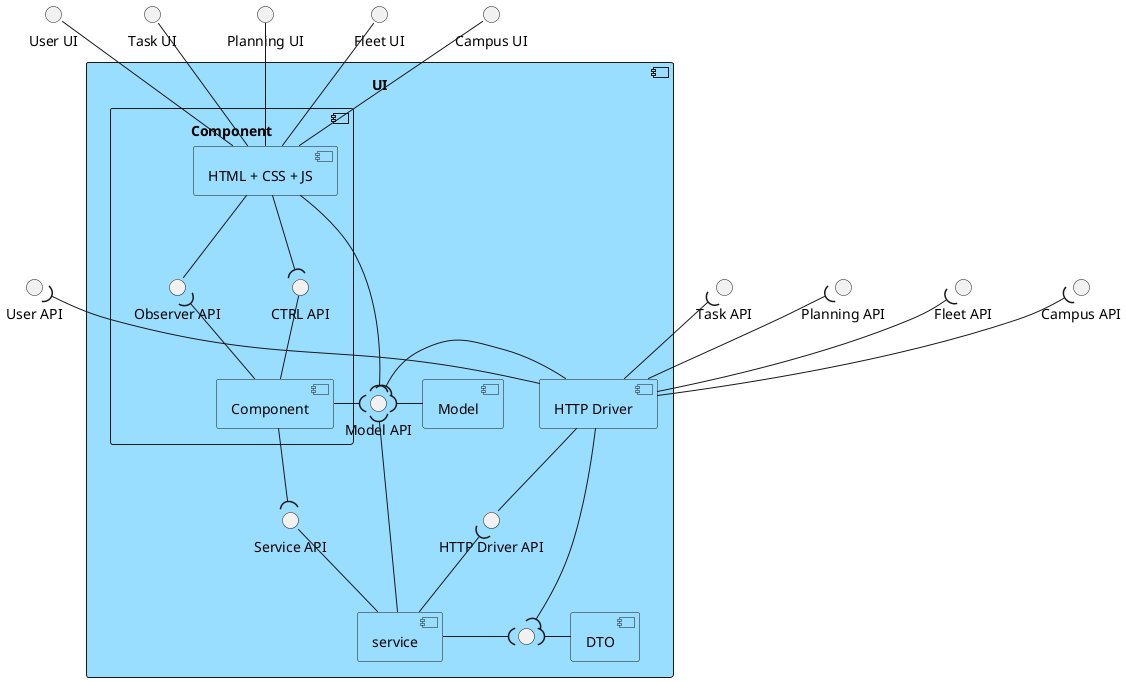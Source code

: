 @startuml Implementation_UI_View_lv3

<style>
component {
    BackgroundColor #99ddff
}
</style>


interface "Campus UI" as campus
interface "Fleet UI" as fleet
interface "Planning UI" as planning
interface "Task UI" as task
interface "User UI" as user

interface "Campus API" as campus_API
interface "Fleet API" as fleet_API
interface "Planning API" as planning_API
interface "Task API" as task_API
interface "User API" as user_API

component "UI" as ui{

    interface "Model API" as Model_API
    interface "Service API" as Service_API
    interface "HTTP Driver API" as Driver_API
    
    component "Component" as x {
        interface "CTRL API" as CTRL_API
        interface "Observer API" as Observer_API

        component "HTML + CSS + JS" as html
        component "Component" as component

        component -up- CTRL_API
        html -down-( CTRL_API

        html -down- Observer_API
        component -up-( Observer_API
    
    }

    component "service" as service
    component "HTTP Driver" as driver 
    component "Model" as model

    component -down-( Service_API
    service -up- Service_API
    driver -left-( Model_API
    html -right-( Model_API
    component -right-( Model_API
    service -right-( Model_API
    model -left-( Model_API
    driver -down- Driver_API
    service -up-( Driver_API

    component "DTO" as dto
    interface " " as DTO_API
    dto -left-( DTO_API
    service -right-( DTO_API
    driver -down-( DTO_API

}

html -up- campus
html -up- fleet
html -up- planning
html -up- task
html -up- user

driver -up-( campus_API
driver -up-( fleet_API
driver -up-( planning_API
driver -up-( task_API
driver -up-( user_API

@enduml